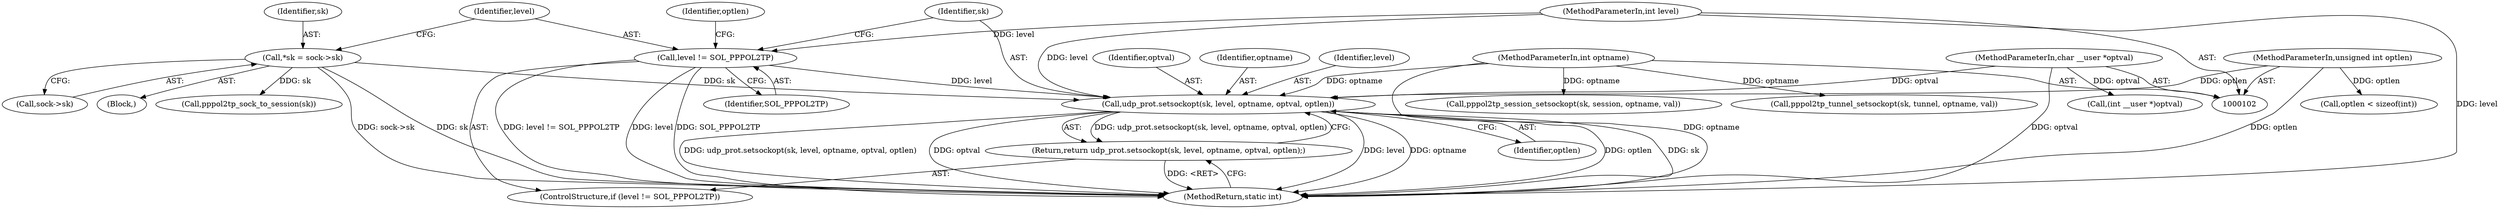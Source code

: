 digraph "0_linux_3cf521f7dc87c031617fd47e4b7aa2593c2f3daf_0@pointer" {
"1000125" [label="(Call,udp_prot.setsockopt(sk, level, optname, optval, optlen))"];
"1000110" [label="(Call,*sk = sock->sk)"];
"1000121" [label="(Call,level != SOL_PPPOL2TP)"];
"1000104" [label="(MethodParameterIn,int level)"];
"1000105" [label="(MethodParameterIn,int optname)"];
"1000106" [label="(MethodParameterIn,char __user *optval)"];
"1000107" [label="(MethodParameterIn,unsigned int optlen)"];
"1000124" [label="(Return,return udp_prot.setsockopt(sk, level, optname, optval, optlen);)"];
"1000218" [label="(Call,pppol2tp_session_setsockopt(sk, session, optname, val))"];
"1000142" [label="(Call,(int __user *)optval)"];
"1000130" [label="(Identifier,optlen)"];
"1000129" [label="(Identifier,optval)"];
"1000232" [label="(MethodReturn,static int)"];
"1000111" [label="(Identifier,sk)"];
"1000165" [label="(Call,pppol2tp_sock_to_session(sk))"];
"1000106" [label="(MethodParameterIn,char __user *optval)"];
"1000105" [label="(MethodParameterIn,int optname)"];
"1000120" [label="(ControlStructure,if (level != SOL_PPPOL2TP))"];
"1000125" [label="(Call,udp_prot.setsockopt(sk, level, optname, optval, optlen))"];
"1000132" [label="(Call,optlen < sizeof(int))"];
"1000122" [label="(Identifier,level)"];
"1000104" [label="(MethodParameterIn,int level)"];
"1000206" [label="(Call,pppol2tp_tunnel_setsockopt(sk, tunnel, optname, val))"];
"1000126" [label="(Identifier,sk)"];
"1000110" [label="(Call,*sk = sock->sk)"];
"1000124" [label="(Return,return udp_prot.setsockopt(sk, level, optname, optval, optlen);)"];
"1000128" [label="(Identifier,optname)"];
"1000123" [label="(Identifier,SOL_PPPOL2TP)"];
"1000133" [label="(Identifier,optlen)"];
"1000107" [label="(MethodParameterIn,unsigned int optlen)"];
"1000127" [label="(Identifier,level)"];
"1000112" [label="(Call,sock->sk)"];
"1000121" [label="(Call,level != SOL_PPPOL2TP)"];
"1000108" [label="(Block,)"];
"1000125" -> "1000124"  [label="AST: "];
"1000125" -> "1000130"  [label="CFG: "];
"1000126" -> "1000125"  [label="AST: "];
"1000127" -> "1000125"  [label="AST: "];
"1000128" -> "1000125"  [label="AST: "];
"1000129" -> "1000125"  [label="AST: "];
"1000130" -> "1000125"  [label="AST: "];
"1000124" -> "1000125"  [label="CFG: "];
"1000125" -> "1000232"  [label="DDG: optlen"];
"1000125" -> "1000232"  [label="DDG: sk"];
"1000125" -> "1000232"  [label="DDG: udp_prot.setsockopt(sk, level, optname, optval, optlen)"];
"1000125" -> "1000232"  [label="DDG: optval"];
"1000125" -> "1000232"  [label="DDG: level"];
"1000125" -> "1000232"  [label="DDG: optname"];
"1000125" -> "1000124"  [label="DDG: udp_prot.setsockopt(sk, level, optname, optval, optlen)"];
"1000110" -> "1000125"  [label="DDG: sk"];
"1000121" -> "1000125"  [label="DDG: level"];
"1000104" -> "1000125"  [label="DDG: level"];
"1000105" -> "1000125"  [label="DDG: optname"];
"1000106" -> "1000125"  [label="DDG: optval"];
"1000107" -> "1000125"  [label="DDG: optlen"];
"1000110" -> "1000108"  [label="AST: "];
"1000110" -> "1000112"  [label="CFG: "];
"1000111" -> "1000110"  [label="AST: "];
"1000112" -> "1000110"  [label="AST: "];
"1000122" -> "1000110"  [label="CFG: "];
"1000110" -> "1000232"  [label="DDG: sock->sk"];
"1000110" -> "1000232"  [label="DDG: sk"];
"1000110" -> "1000165"  [label="DDG: sk"];
"1000121" -> "1000120"  [label="AST: "];
"1000121" -> "1000123"  [label="CFG: "];
"1000122" -> "1000121"  [label="AST: "];
"1000123" -> "1000121"  [label="AST: "];
"1000126" -> "1000121"  [label="CFG: "];
"1000133" -> "1000121"  [label="CFG: "];
"1000121" -> "1000232"  [label="DDG: SOL_PPPOL2TP"];
"1000121" -> "1000232"  [label="DDG: level != SOL_PPPOL2TP"];
"1000121" -> "1000232"  [label="DDG: level"];
"1000104" -> "1000121"  [label="DDG: level"];
"1000104" -> "1000102"  [label="AST: "];
"1000104" -> "1000232"  [label="DDG: level"];
"1000105" -> "1000102"  [label="AST: "];
"1000105" -> "1000232"  [label="DDG: optname"];
"1000105" -> "1000206"  [label="DDG: optname"];
"1000105" -> "1000218"  [label="DDG: optname"];
"1000106" -> "1000102"  [label="AST: "];
"1000106" -> "1000232"  [label="DDG: optval"];
"1000106" -> "1000142"  [label="DDG: optval"];
"1000107" -> "1000102"  [label="AST: "];
"1000107" -> "1000232"  [label="DDG: optlen"];
"1000107" -> "1000132"  [label="DDG: optlen"];
"1000124" -> "1000120"  [label="AST: "];
"1000232" -> "1000124"  [label="CFG: "];
"1000124" -> "1000232"  [label="DDG: <RET>"];
}
